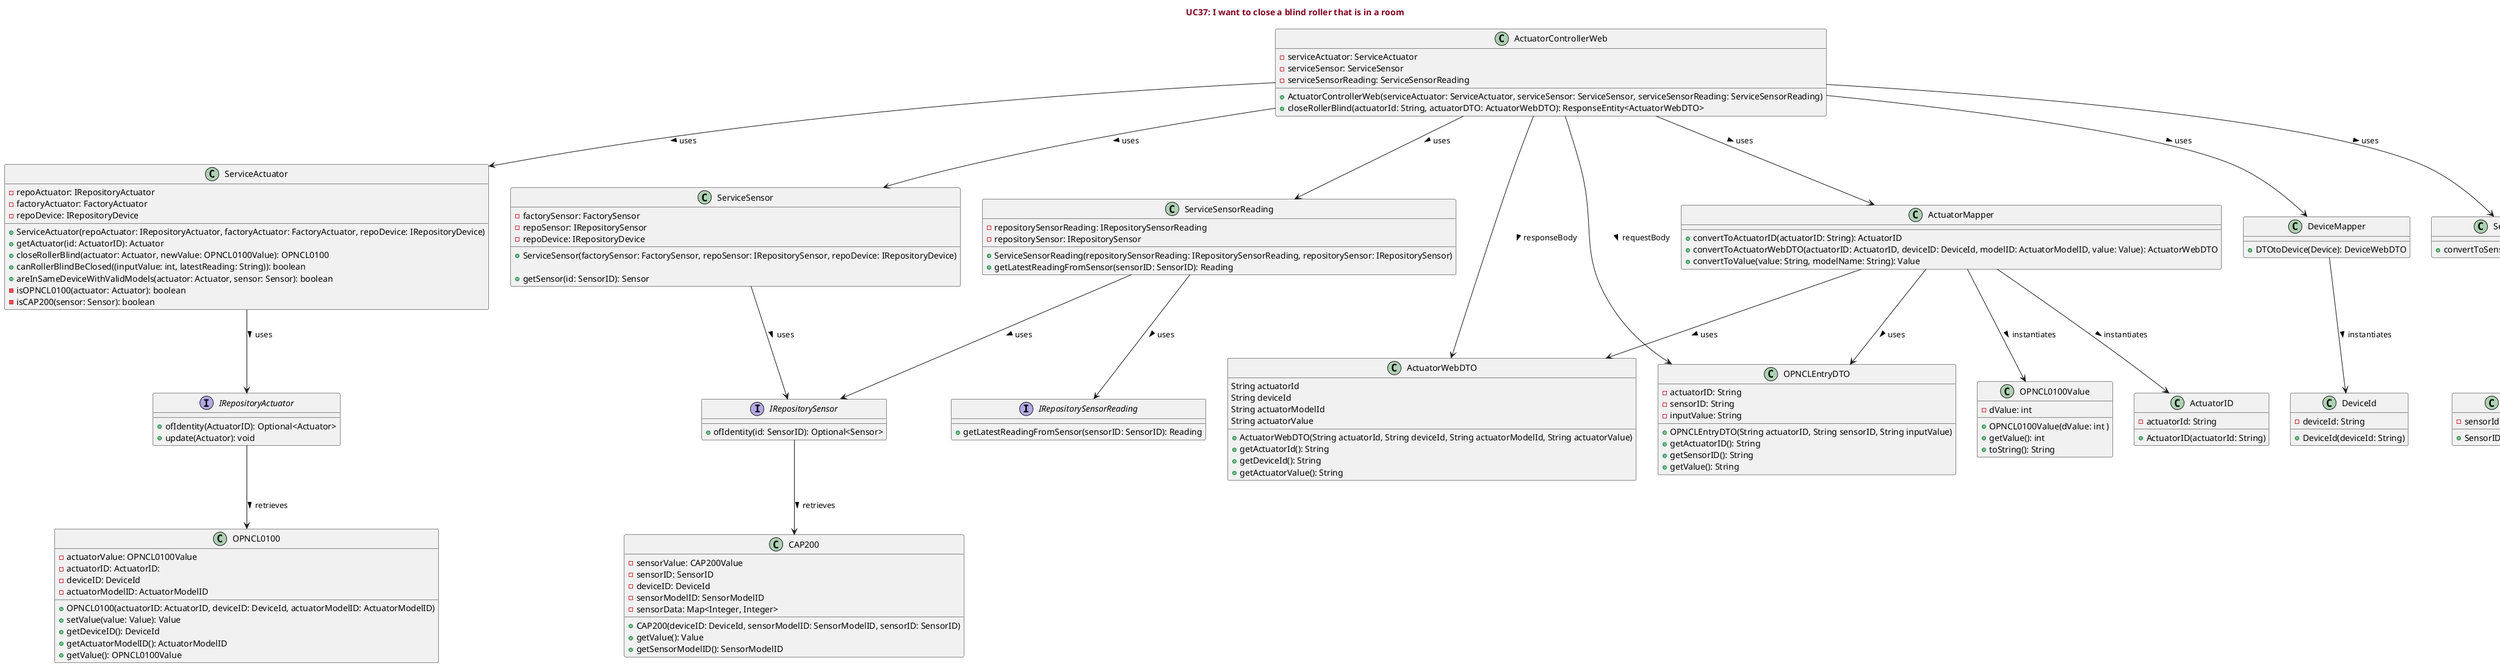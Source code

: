 @startuml

title <font color=#800020> UC37: I want to close a blind roller that is in a room </font>
class ActuatorControllerWeb {
    - serviceActuator: ServiceActuator
    -  serviceSensor: ServiceSensor
    -  serviceSensorReading: ServiceSensorReading
    + ActuatorControllerWeb(serviceActuator: ServiceActuator, serviceSensor: ServiceSensor, serviceSensorReading: ServiceSensorReading)
    + closeRollerBlind(actuatorId: String, actuatorDTO: ActuatorWebDTO): ResponseEntity<ActuatorWebDTO>

}

class ServiceActuator {
    - repoActuator: IRepositoryActuator
    - factoryActuator: FactoryActuator
    - repoDevice: IRepositoryDevice
    +ServiceActuator(repoActuator: IRepositoryActuator, factoryActuator: FactoryActuator, repoDevice: IRepositoryDevice)
    +getActuator(id: ActuatorID): Actuator
    +closeRollerBlind(actuator: Actuator, newValue: OPNCL0100Value): OPNCL0100
    +canRollerBlindBeClosed((inputValue: int, latestReading: String)): boolean
    +areInSameDeviceWithValidModels(actuator: Actuator, sensor: Sensor): boolean
    -isOPNCL0100(actuator: Actuator): boolean
    -isCAP200(sensor: Sensor): boolean
}

class ServiceSensor {

    - factorySensor: FactorySensor
    - repoSensor: IRepositorySensor
    -repoDevice: IRepositoryDevice
    +ServiceSensor(factorySensor: FactorySensor, repoSensor: IRepositorySensor, repoDevice: IRepositoryDevice)

    +getSensor(id: SensorID): Sensor

}

class ServiceSensorReading {
    - repositorySensorReading: IRepositorySensorReading
    - repositorySensor: IRepositorySensor
    + ServiceSensorReading(repositorySensorReading: IRepositorySensorReading, repositorySensor: IRepositorySensor)
    +getLatestReadingFromSensor(sensorID: SensorID): Reading
}

interface IRepositoryActuator {
    +ofIdentity(ActuatorID): Optional<Actuator>
    +update(Actuator): void


}


interface IRepositorySensor {
    +ofIdentity(id: SensorID): Optional<Sensor>


}


interface IRepositorySensorReading {
    +getLatestReadingFromSensor(sensorID: SensorID): Reading
}

class ActuatorMapper {
    + convertToActuatorID(actuatorID: String): ActuatorID
    + convertToActuatorWebDTO(actuatorID: ActuatorID, deviceID: DeviceId, modelID: ActuatorModelID, value: Value): ActuatorWebDTO
    + convertToValue(value: String, modelName: String): Value
}

class DeviceMapper {
    +DTOtoDevice(Device): DeviceWebDTO
}

class SensorMapper {
    +convertToSensorID(String): SensorID
}

  class DeviceId {
        - deviceId: String
        + DeviceId(deviceId: String)
    }

    class SensorID {
        - sensorId: String
        + SensorID(sensorId: String)
    }

    class ActuatorID {
        - actuatorId: String
        + ActuatorID(actuatorId: String)
        }



      class OPNCL0100Value {
            -dValue: int
            + OPNCL0100Value(dValue: int )
            + getValue(): int
            + toString(): String
        }

       class CAP200 {
           -sensorValue: CAP200Value
           -sensorID: SensorID
           -deviceID: DeviceId
           -sensorModelID: SensorModelID
           -sensorData: Map<Integer, Integer>
           +CAP200(deviceID: DeviceId, sensorModelID: SensorModelID, sensorID: SensorID)
           +getValue(): Value
           +getSensorModelID(): SensorModelID
       }


  class OPNCL0100  {
         -actuatorValue: OPNCL0100Value
         - actuatorID: ActuatorID:
         -  deviceID: DeviceId
          - actuatorModelID: ActuatorModelID
         + OPNCL0100(actuatorID: ActuatorID, deviceID: DeviceId, actuatorModelID: ActuatorModelID)
         + setValue(value: Value): Value
         + getDeviceID(): DeviceId
         + getActuatorModelID(): ActuatorModelID
         + getValue(): OPNCL0100Value
     }

        class OPNCLEntryDTO {
              -  actuatorID: String
              -  sensorID: String
               - inputValue: String
               + OPNCLEntryDTO(String actuatorID, String sensorID, String inputValue)
               + getActuatorID(): String
               + getSensorID(): String
               + getValue(): String
           }

           class ActuatorWebDTO  {
                   String actuatorId
                   String deviceId
                   String actuatorModelId
                   String actuatorValue
                   + ActuatorWebDTO(String actuatorId, String deviceId, String actuatorModelId, String actuatorValue)
                   + getActuatorId(): String
                   + getDeviceId(): String
                   + getActuatorValue(): String
               }


ActuatorControllerWeb --> ServiceActuator : uses >
ActuatorControllerWeb --> ServiceSensor : uses >
ActuatorControllerWeb --> ServiceSensorReading : uses >
ActuatorControllerWeb --> ActuatorMapper : uses >
ActuatorControllerWeb --> DeviceMapper : uses >
ActuatorControllerWeb --> SensorMapper: uses >
ActuatorControllerWeb --> OPNCLEntryDTO : requestBody >
ActuatorControllerWeb --> ActuatorWebDTO : responseBody >

ServiceActuator --> IRepositoryActuator : uses >


ActuatorMapper --> ActuatorID : instantiates >
ActuatorMapper --> OPNCL0100Value : instantiates >
ActuatorMapper --> OPNCLEntryDTO : uses >
ActuatorMapper --> ActuatorWebDTO : uses >

DeviceMapper --> DeviceId : instantiates >
SensorMapper --> SensorID : instantiates >




ServiceSensor --> IRepositorySensor : uses >


ServiceSensorReading --> IRepositorySensorReading : uses >
ServiceSensorReading --> IRepositorySensor : uses >


IRepositoryActuator --> OPNCL0100 : retrieves >
IRepositorySensor --> CAP200 : retrieves >
@enduml